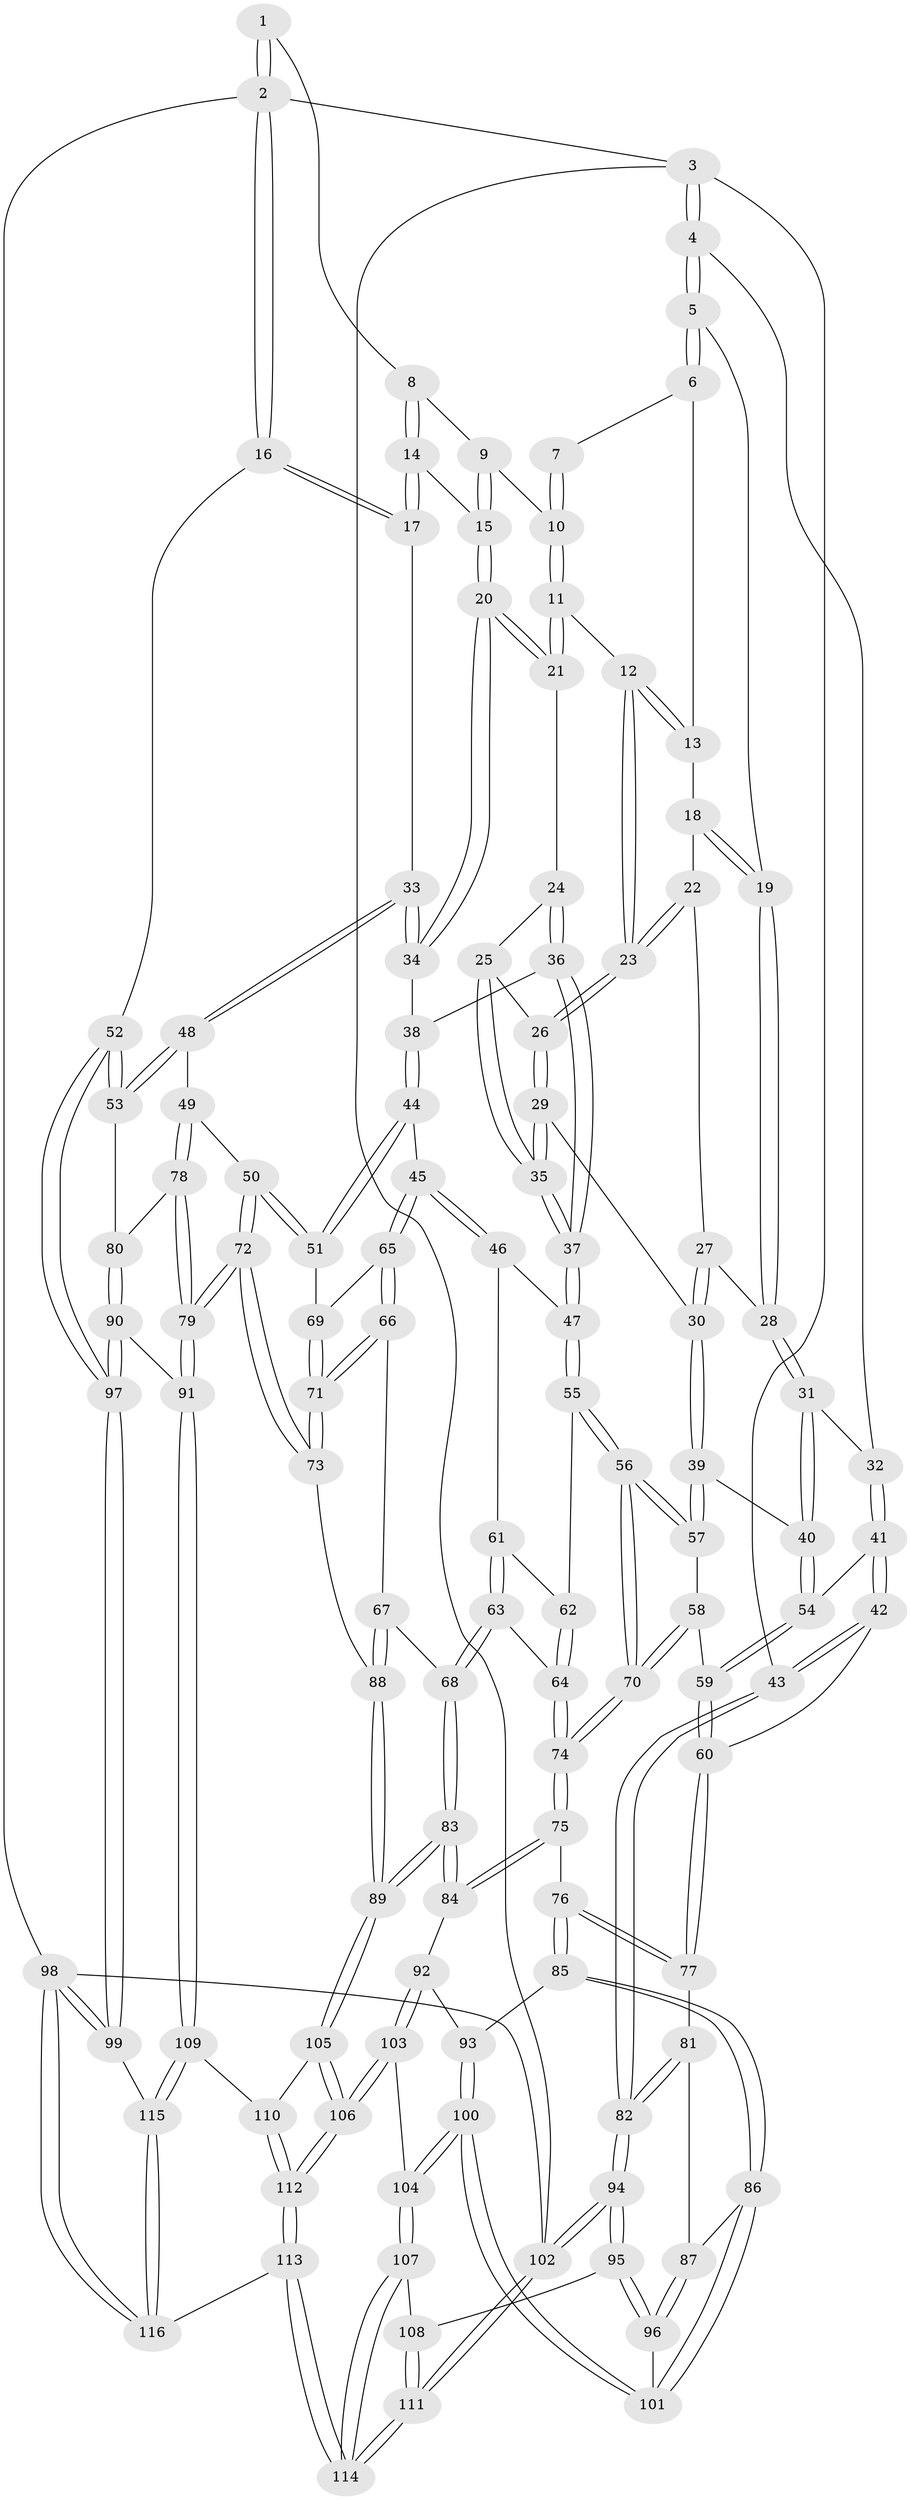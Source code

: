// coarse degree distribution, {4: 0.3829787234042553, 3: 0.40425531914893614, 6: 0.02127659574468085, 2: 0.1276595744680851, 5: 0.06382978723404255}
// Generated by graph-tools (version 1.1) at 2025/54/03/04/25 22:54:31]
// undirected, 116 vertices, 287 edges
graph export_dot {
  node [color=gray90,style=filled];
  1 [pos="+0.9055650030099334+0"];
  2 [pos="+1+0"];
  3 [pos="+0+0"];
  4 [pos="+0+0"];
  5 [pos="+0+0"];
  6 [pos="+0.24114005476330314+0"];
  7 [pos="+0.4152561153750796+0"];
  8 [pos="+0.796529804357834+0"];
  9 [pos="+0.6098739692584767+0.06594349514848744"];
  10 [pos="+0.5101091141914486+0.05951940800126531"];
  11 [pos="+0.5099807871269588+0.0626640880043947"];
  12 [pos="+0.48773249133174057+0.10864432529359362"];
  13 [pos="+0.35432069674695893+0.12407347056716443"];
  14 [pos="+0.789589407512331+0.10900112748620336"];
  15 [pos="+0.7310431452444558+0.18007087340058694"];
  16 [pos="+1+0.10092969298262673"];
  17 [pos="+0.9629488896347171+0.21878723958061516"];
  18 [pos="+0.3599081269628124+0.1668195320890145"];
  19 [pos="+0.3156159041236734+0.19420755295580605"];
  20 [pos="+0.7101767384710258+0.22389152909280527"];
  21 [pos="+0.6428073633972631+0.2233872527498035"];
  22 [pos="+0.41211039755583867+0.17088395664530215"];
  23 [pos="+0.4722553190482583+0.1452543311212039"];
  24 [pos="+0.6180815349209917+0.2401842442066214"];
  25 [pos="+0.5879672318467302+0.2515060404306748"];
  26 [pos="+0.4799786973445592+0.18151054840169786"];
  27 [pos="+0.40317107562938476+0.2035199984175579"];
  28 [pos="+0.3061323765201647+0.255243946017666"];
  29 [pos="+0.45281027439955546+0.36477079768272563"];
  30 [pos="+0.40036319869518977+0.3646033373692926"];
  31 [pos="+0.2864335317314474+0.3360336317073328"];
  32 [pos="+0.021828214874775008+0.055411831783506296"];
  33 [pos="+0.8539777540090924+0.34899227223695906"];
  34 [pos="+0.7605055080995997+0.32535771530264923"];
  35 [pos="+0.4593874684682061+0.3672086325372465"];
  36 [pos="+0.6124512519853103+0.3420348464118547"];
  37 [pos="+0.5131481443885134+0.4165393301622343"];
  38 [pos="+0.7374849090065054+0.35035784599951814"];
  39 [pos="+0.38486138183086804+0.3668132607546238"];
  40 [pos="+0.29202896402094725+0.35452588932423706"];
  41 [pos="+0.1512327396417257+0.4031617208878331"];
  42 [pos="+0.0864752510123052+0.4388268469341429"];
  43 [pos="+0+0.4967077594000133"];
  44 [pos="+0.7070900806779784+0.4016672538892688"];
  45 [pos="+0.5930114273512005+0.4797891687424269"];
  46 [pos="+0.5538981278696734+0.46403729028179896"];
  47 [pos="+0.5248872168852141+0.4339082109219302"];
  48 [pos="+0.9282268054721728+0.49448509044237277"];
  49 [pos="+0.9015860820550546+0.5173264152833142"];
  50 [pos="+0.7993025887359358+0.5402063214620424"];
  51 [pos="+0.7802663222641459+0.535556090411004"];
  52 [pos="+1+0.5257264891867766"];
  53 [pos="+1+0.5247588752835758"];
  54 [pos="+0.26768247105801296+0.3777570320664332"];
  55 [pos="+0.3967197980805433+0.5621615665613156"];
  56 [pos="+0.3941488801757766+0.5628965637103525"];
  57 [pos="+0.3840024212724455+0.46733305843926465"];
  58 [pos="+0.31307536345313414+0.5537312007800272"];
  59 [pos="+0.267127347855398+0.5375912827482885"];
  60 [pos="+0.22026579999578405+0.5893922695113459"];
  61 [pos="+0.5078378253110731+0.5429206867731954"];
  62 [pos="+0.4567979378571661+0.5667012413983683"];
  63 [pos="+0.5104926229322049+0.6377870186760306"];
  64 [pos="+0.4706654533346102+0.6250931414427467"];
  65 [pos="+0.6040463701203188+0.4985939908364945"];
  66 [pos="+0.5987878585895416+0.5596301233395861"];
  67 [pos="+0.5592150270488924+0.6591300231010963"];
  68 [pos="+0.5202042558045419+0.64944968080146"];
  69 [pos="+0.7005206835508078+0.552111516925785"];
  70 [pos="+0.37578756975451083+0.5836845636623038"];
  71 [pos="+0.6860804255586167+0.6722288904085856"];
  72 [pos="+0.740175743420664+0.7439217956350765"];
  73 [pos="+0.6925165721333375+0.7322472110939994"];
  74 [pos="+0.3813554516284407+0.6354541319145542"];
  75 [pos="+0.37180460762546524+0.6655564308144353"];
  76 [pos="+0.26427355402223285+0.665534056557974"];
  77 [pos="+0.20625172872529246+0.6271440024166229"];
  78 [pos="+0.8775640453765917+0.661980167054845"];
  79 [pos="+0.7537703012056278+0.7520902975740528"];
  80 [pos="+0.913329652435428+0.6880992067952071"];
  81 [pos="+0.2010972634862658+0.6298020184860482"];
  82 [pos="+0+0.5984886191848139"];
  83 [pos="+0.42036774970263674+0.7461867933344246"];
  84 [pos="+0.4023321910374375+0.7391597858415955"];
  85 [pos="+0.2706545126986447+0.7370961222448251"];
  86 [pos="+0.24824872187439018+0.7668170271203217"];
  87 [pos="+0.17915373070758497+0.7128802855575163"];
  88 [pos="+0.6312843109842345+0.7455339885298641"];
  89 [pos="+0.5300528542211878+0.8572309524840126"];
  90 [pos="+0.9960414545901521+0.7940839860911669"];
  91 [pos="+0.8278268532347907+0.8714410301863427"];
  92 [pos="+0.3762536509541863+0.757157934194738"];
  93 [pos="+0.33534592043976064+0.756729814905681"];
  94 [pos="+0+0.6978660367412854"];
  95 [pos="+0.06353431621777256+0.818212134932002"];
  96 [pos="+0.12519388516479787+0.7816810666169045"];
  97 [pos="+1+0.7791749386183673"];
  98 [pos="+1+1"];
  99 [pos="+1+0.970808167075816"];
  100 [pos="+0.2546336975556917+0.8144081813406803"];
  101 [pos="+0.2444528844092211+0.794579056269924"];
  102 [pos="+0+1"];
  103 [pos="+0.30386988694425104+0.8966288979372352"];
  104 [pos="+0.2770947006647501+0.9055737892478338"];
  105 [pos="+0.5260431510125629+0.8969092640103926"];
  106 [pos="+0.5134241883283341+0.9237329748572536"];
  107 [pos="+0.20047888455759588+0.9879684608446543"];
  108 [pos="+0.07280207227897892+0.8320964820010199"];
  109 [pos="+0.8186843511888628+0.9234146193006384"];
  110 [pos="+0.7473630531040397+0.9236408451923793"];
  111 [pos="+0+1"];
  112 [pos="+0.5199674136149705+1"];
  113 [pos="+0.5167900710194362+1"];
  114 [pos="+0.17670699955576605+1"];
  115 [pos="+0.8245044299542281+0.9492115093015295"];
  116 [pos="+0.8133168227231768+1"];
  1 -- 2;
  1 -- 2;
  1 -- 8;
  2 -- 3;
  2 -- 16;
  2 -- 16;
  2 -- 98;
  3 -- 4;
  3 -- 4;
  3 -- 43;
  3 -- 102;
  4 -- 5;
  4 -- 5;
  4 -- 32;
  5 -- 6;
  5 -- 6;
  5 -- 19;
  6 -- 7;
  6 -- 13;
  7 -- 10;
  7 -- 10;
  8 -- 9;
  8 -- 14;
  8 -- 14;
  9 -- 10;
  9 -- 15;
  9 -- 15;
  10 -- 11;
  10 -- 11;
  11 -- 12;
  11 -- 21;
  11 -- 21;
  12 -- 13;
  12 -- 13;
  12 -- 23;
  12 -- 23;
  13 -- 18;
  14 -- 15;
  14 -- 17;
  14 -- 17;
  15 -- 20;
  15 -- 20;
  16 -- 17;
  16 -- 17;
  16 -- 52;
  17 -- 33;
  18 -- 19;
  18 -- 19;
  18 -- 22;
  19 -- 28;
  19 -- 28;
  20 -- 21;
  20 -- 21;
  20 -- 34;
  20 -- 34;
  21 -- 24;
  22 -- 23;
  22 -- 23;
  22 -- 27;
  23 -- 26;
  23 -- 26;
  24 -- 25;
  24 -- 36;
  24 -- 36;
  25 -- 26;
  25 -- 35;
  25 -- 35;
  26 -- 29;
  26 -- 29;
  27 -- 28;
  27 -- 30;
  27 -- 30;
  28 -- 31;
  28 -- 31;
  29 -- 30;
  29 -- 35;
  29 -- 35;
  30 -- 39;
  30 -- 39;
  31 -- 32;
  31 -- 40;
  31 -- 40;
  32 -- 41;
  32 -- 41;
  33 -- 34;
  33 -- 34;
  33 -- 48;
  33 -- 48;
  34 -- 38;
  35 -- 37;
  35 -- 37;
  36 -- 37;
  36 -- 37;
  36 -- 38;
  37 -- 47;
  37 -- 47;
  38 -- 44;
  38 -- 44;
  39 -- 40;
  39 -- 57;
  39 -- 57;
  40 -- 54;
  40 -- 54;
  41 -- 42;
  41 -- 42;
  41 -- 54;
  42 -- 43;
  42 -- 43;
  42 -- 60;
  43 -- 82;
  43 -- 82;
  44 -- 45;
  44 -- 51;
  44 -- 51;
  45 -- 46;
  45 -- 46;
  45 -- 65;
  45 -- 65;
  46 -- 47;
  46 -- 61;
  47 -- 55;
  47 -- 55;
  48 -- 49;
  48 -- 53;
  48 -- 53;
  49 -- 50;
  49 -- 78;
  49 -- 78;
  50 -- 51;
  50 -- 51;
  50 -- 72;
  50 -- 72;
  51 -- 69;
  52 -- 53;
  52 -- 53;
  52 -- 97;
  52 -- 97;
  53 -- 80;
  54 -- 59;
  54 -- 59;
  55 -- 56;
  55 -- 56;
  55 -- 62;
  56 -- 57;
  56 -- 57;
  56 -- 70;
  56 -- 70;
  57 -- 58;
  58 -- 59;
  58 -- 70;
  58 -- 70;
  59 -- 60;
  59 -- 60;
  60 -- 77;
  60 -- 77;
  61 -- 62;
  61 -- 63;
  61 -- 63;
  62 -- 64;
  62 -- 64;
  63 -- 64;
  63 -- 68;
  63 -- 68;
  64 -- 74;
  64 -- 74;
  65 -- 66;
  65 -- 66;
  65 -- 69;
  66 -- 67;
  66 -- 71;
  66 -- 71;
  67 -- 68;
  67 -- 88;
  67 -- 88;
  68 -- 83;
  68 -- 83;
  69 -- 71;
  69 -- 71;
  70 -- 74;
  70 -- 74;
  71 -- 73;
  71 -- 73;
  72 -- 73;
  72 -- 73;
  72 -- 79;
  72 -- 79;
  73 -- 88;
  74 -- 75;
  74 -- 75;
  75 -- 76;
  75 -- 84;
  75 -- 84;
  76 -- 77;
  76 -- 77;
  76 -- 85;
  76 -- 85;
  77 -- 81;
  78 -- 79;
  78 -- 79;
  78 -- 80;
  79 -- 91;
  79 -- 91;
  80 -- 90;
  80 -- 90;
  81 -- 82;
  81 -- 82;
  81 -- 87;
  82 -- 94;
  82 -- 94;
  83 -- 84;
  83 -- 84;
  83 -- 89;
  83 -- 89;
  84 -- 92;
  85 -- 86;
  85 -- 86;
  85 -- 93;
  86 -- 87;
  86 -- 101;
  86 -- 101;
  87 -- 96;
  87 -- 96;
  88 -- 89;
  88 -- 89;
  89 -- 105;
  89 -- 105;
  90 -- 91;
  90 -- 97;
  90 -- 97;
  91 -- 109;
  91 -- 109;
  92 -- 93;
  92 -- 103;
  92 -- 103;
  93 -- 100;
  93 -- 100;
  94 -- 95;
  94 -- 95;
  94 -- 102;
  94 -- 102;
  95 -- 96;
  95 -- 96;
  95 -- 108;
  96 -- 101;
  97 -- 99;
  97 -- 99;
  98 -- 99;
  98 -- 99;
  98 -- 116;
  98 -- 116;
  98 -- 102;
  99 -- 115;
  100 -- 101;
  100 -- 101;
  100 -- 104;
  100 -- 104;
  102 -- 111;
  102 -- 111;
  103 -- 104;
  103 -- 106;
  103 -- 106;
  104 -- 107;
  104 -- 107;
  105 -- 106;
  105 -- 106;
  105 -- 110;
  106 -- 112;
  106 -- 112;
  107 -- 108;
  107 -- 114;
  107 -- 114;
  108 -- 111;
  108 -- 111;
  109 -- 110;
  109 -- 115;
  109 -- 115;
  110 -- 112;
  110 -- 112;
  111 -- 114;
  111 -- 114;
  112 -- 113;
  112 -- 113;
  113 -- 114;
  113 -- 114;
  113 -- 116;
  115 -- 116;
  115 -- 116;
}
